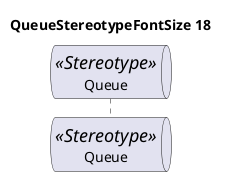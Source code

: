 @startuml
'!include ../../../plantuml-styles/plantuml-ae-skinparam-ex.iuml

skinparam QueueStereotypeFontSize 18

title QueueStereotypeFontSize 18

queue Queue <<Stereotype>>
@enduml
